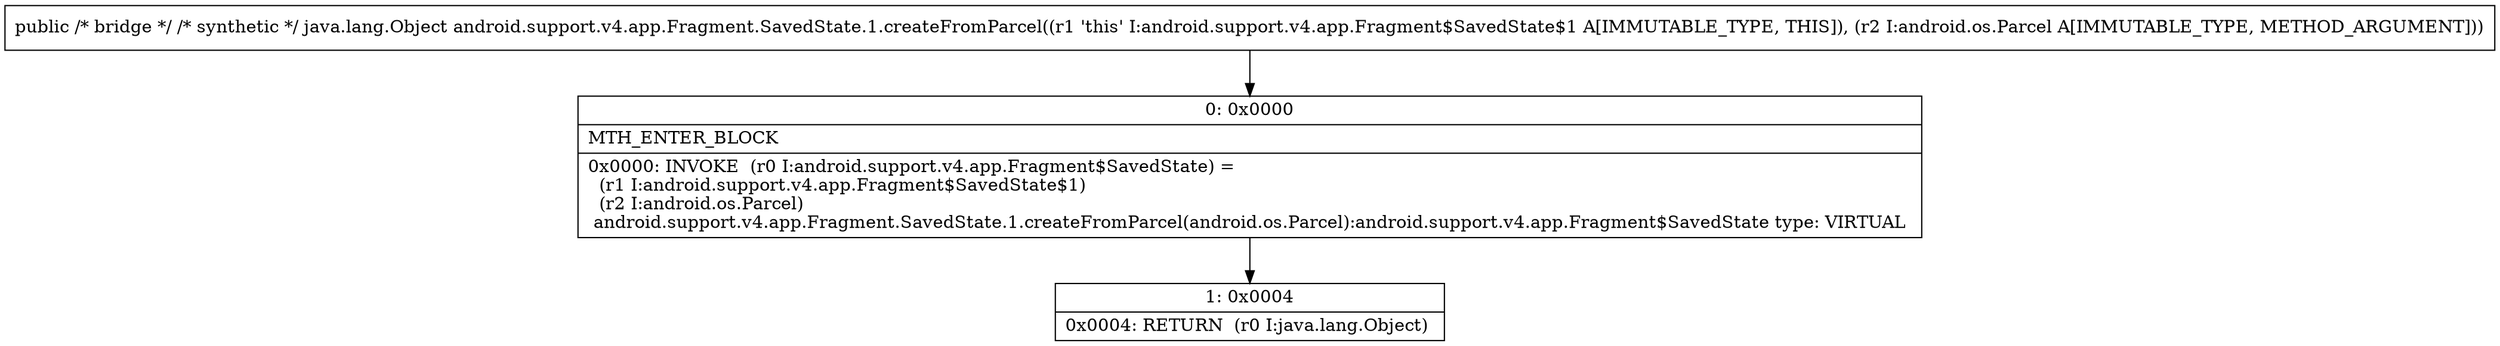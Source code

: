 digraph "CFG forandroid.support.v4.app.Fragment.SavedState.1.createFromParcel(Landroid\/os\/Parcel;)Ljava\/lang\/Object;" {
Node_0 [shape=record,label="{0\:\ 0x0000|MTH_ENTER_BLOCK\l|0x0000: INVOKE  (r0 I:android.support.v4.app.Fragment$SavedState) = \l  (r1 I:android.support.v4.app.Fragment$SavedState$1)\l  (r2 I:android.os.Parcel)\l android.support.v4.app.Fragment.SavedState.1.createFromParcel(android.os.Parcel):android.support.v4.app.Fragment$SavedState type: VIRTUAL \l}"];
Node_1 [shape=record,label="{1\:\ 0x0004|0x0004: RETURN  (r0 I:java.lang.Object) \l}"];
MethodNode[shape=record,label="{public \/* bridge *\/ \/* synthetic *\/ java.lang.Object android.support.v4.app.Fragment.SavedState.1.createFromParcel((r1 'this' I:android.support.v4.app.Fragment$SavedState$1 A[IMMUTABLE_TYPE, THIS]), (r2 I:android.os.Parcel A[IMMUTABLE_TYPE, METHOD_ARGUMENT])) }"];
MethodNode -> Node_0;
Node_0 -> Node_1;
}


